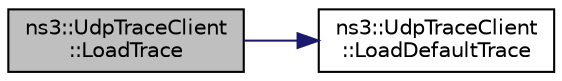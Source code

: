 digraph "ns3::UdpTraceClient::LoadTrace"
{
 // LATEX_PDF_SIZE
  edge [fontname="Helvetica",fontsize="10",labelfontname="Helvetica",labelfontsize="10"];
  node [fontname="Helvetica",fontsize="10",shape=record];
  rankdir="LR";
  Node1 [label="ns3::UdpTraceClient\l::LoadTrace",height=0.2,width=0.4,color="black", fillcolor="grey75", style="filled", fontcolor="black",tooltip="Load a trace file."];
  Node1 -> Node2 [color="midnightblue",fontsize="10",style="solid",fontname="Helvetica"];
  Node2 [label="ns3::UdpTraceClient\l::LoadDefaultTrace",height=0.2,width=0.4,color="black", fillcolor="white", style="filled",URL="$structns3_1_1_udp_trace_client.html#af287f70f63f555dffecd77a0a60caf5f",tooltip="Load the default trace."];
}
